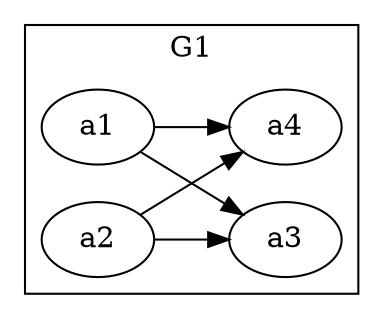 digraph G {
    rankdir="LR"
 
    subgraph cluster_1 {
        label = "G1";
        { a1; a2;  } -> { a3 a4 }
    }
}